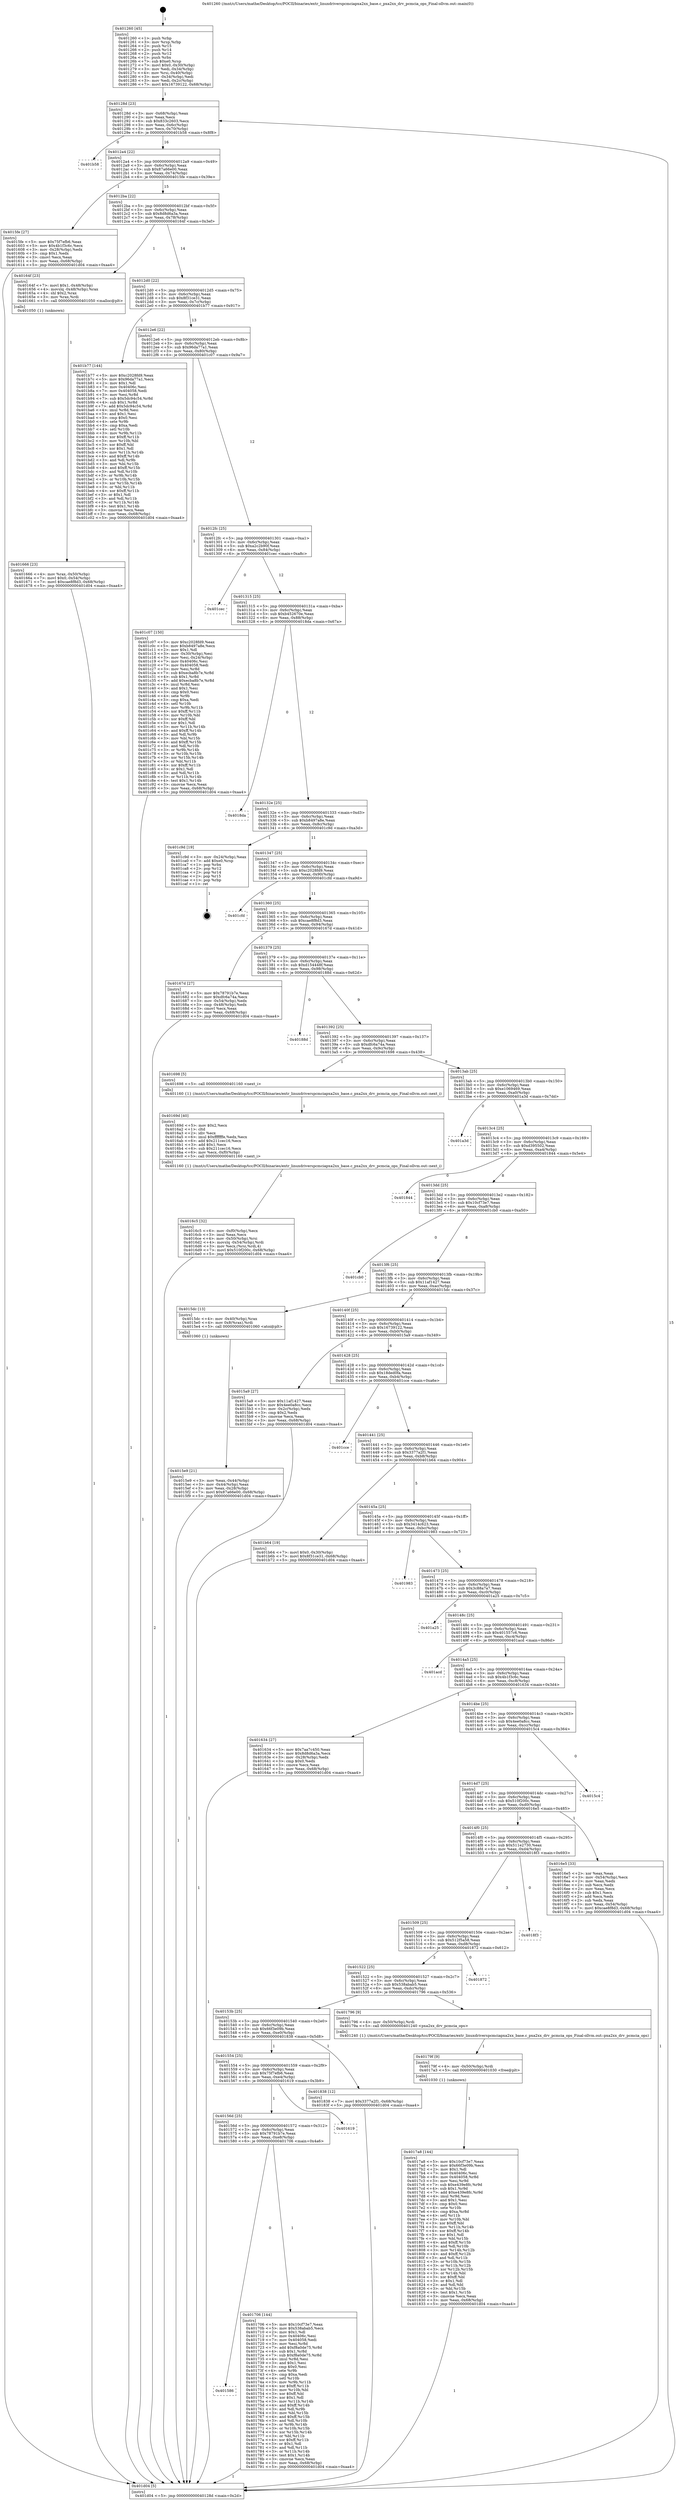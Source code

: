 digraph "0x401260" {
  label = "0x401260 (/mnt/c/Users/mathe/Desktop/tcc/POCII/binaries/extr_linuxdriverspcmciapxa2xx_base.c_pxa2xx_drv_pcmcia_ops_Final-ollvm.out::main(0))"
  labelloc = "t"
  node[shape=record]

  Entry [label="",width=0.3,height=0.3,shape=circle,fillcolor=black,style=filled]
  "0x40128d" [label="{
     0x40128d [23]\l
     | [instrs]\l
     &nbsp;&nbsp;0x40128d \<+3\>: mov -0x68(%rbp),%eax\l
     &nbsp;&nbsp;0x401290 \<+2\>: mov %eax,%ecx\l
     &nbsp;&nbsp;0x401292 \<+6\>: sub $0x833c2603,%ecx\l
     &nbsp;&nbsp;0x401298 \<+3\>: mov %eax,-0x6c(%rbp)\l
     &nbsp;&nbsp;0x40129b \<+3\>: mov %ecx,-0x70(%rbp)\l
     &nbsp;&nbsp;0x40129e \<+6\>: je 0000000000401b58 \<main+0x8f8\>\l
  }"]
  "0x401b58" [label="{
     0x401b58\l
  }", style=dashed]
  "0x4012a4" [label="{
     0x4012a4 [22]\l
     | [instrs]\l
     &nbsp;&nbsp;0x4012a4 \<+5\>: jmp 00000000004012a9 \<main+0x49\>\l
     &nbsp;&nbsp;0x4012a9 \<+3\>: mov -0x6c(%rbp),%eax\l
     &nbsp;&nbsp;0x4012ac \<+5\>: sub $0x87a66e00,%eax\l
     &nbsp;&nbsp;0x4012b1 \<+3\>: mov %eax,-0x74(%rbp)\l
     &nbsp;&nbsp;0x4012b4 \<+6\>: je 00000000004015fe \<main+0x39e\>\l
  }"]
  Exit [label="",width=0.3,height=0.3,shape=circle,fillcolor=black,style=filled,peripheries=2]
  "0x4015fe" [label="{
     0x4015fe [27]\l
     | [instrs]\l
     &nbsp;&nbsp;0x4015fe \<+5\>: mov $0x75f7efb6,%eax\l
     &nbsp;&nbsp;0x401603 \<+5\>: mov $0x4b1f3c6c,%ecx\l
     &nbsp;&nbsp;0x401608 \<+3\>: mov -0x28(%rbp),%edx\l
     &nbsp;&nbsp;0x40160b \<+3\>: cmp $0x1,%edx\l
     &nbsp;&nbsp;0x40160e \<+3\>: cmovl %ecx,%eax\l
     &nbsp;&nbsp;0x401611 \<+3\>: mov %eax,-0x68(%rbp)\l
     &nbsp;&nbsp;0x401614 \<+5\>: jmp 0000000000401d04 \<main+0xaa4\>\l
  }"]
  "0x4012ba" [label="{
     0x4012ba [22]\l
     | [instrs]\l
     &nbsp;&nbsp;0x4012ba \<+5\>: jmp 00000000004012bf \<main+0x5f\>\l
     &nbsp;&nbsp;0x4012bf \<+3\>: mov -0x6c(%rbp),%eax\l
     &nbsp;&nbsp;0x4012c2 \<+5\>: sub $0x8d8d6a3a,%eax\l
     &nbsp;&nbsp;0x4012c7 \<+3\>: mov %eax,-0x78(%rbp)\l
     &nbsp;&nbsp;0x4012ca \<+6\>: je 000000000040164f \<main+0x3ef\>\l
  }"]
  "0x4017a8" [label="{
     0x4017a8 [144]\l
     | [instrs]\l
     &nbsp;&nbsp;0x4017a8 \<+5\>: mov $0x10cf73e7,%eax\l
     &nbsp;&nbsp;0x4017ad \<+5\>: mov $0x66f3e09b,%ecx\l
     &nbsp;&nbsp;0x4017b2 \<+2\>: mov $0x1,%dl\l
     &nbsp;&nbsp;0x4017b4 \<+7\>: mov 0x40406c,%esi\l
     &nbsp;&nbsp;0x4017bb \<+8\>: mov 0x404058,%r8d\l
     &nbsp;&nbsp;0x4017c3 \<+3\>: mov %esi,%r9d\l
     &nbsp;&nbsp;0x4017c6 \<+7\>: sub $0xe439e8fc,%r9d\l
     &nbsp;&nbsp;0x4017cd \<+4\>: sub $0x1,%r9d\l
     &nbsp;&nbsp;0x4017d1 \<+7\>: add $0xe439e8fc,%r9d\l
     &nbsp;&nbsp;0x4017d8 \<+4\>: imul %r9d,%esi\l
     &nbsp;&nbsp;0x4017dc \<+3\>: and $0x1,%esi\l
     &nbsp;&nbsp;0x4017df \<+3\>: cmp $0x0,%esi\l
     &nbsp;&nbsp;0x4017e2 \<+4\>: sete %r10b\l
     &nbsp;&nbsp;0x4017e6 \<+4\>: cmp $0xa,%r8d\l
     &nbsp;&nbsp;0x4017ea \<+4\>: setl %r11b\l
     &nbsp;&nbsp;0x4017ee \<+3\>: mov %r10b,%bl\l
     &nbsp;&nbsp;0x4017f1 \<+3\>: xor $0xff,%bl\l
     &nbsp;&nbsp;0x4017f4 \<+3\>: mov %r11b,%r14b\l
     &nbsp;&nbsp;0x4017f7 \<+4\>: xor $0xff,%r14b\l
     &nbsp;&nbsp;0x4017fb \<+3\>: xor $0x1,%dl\l
     &nbsp;&nbsp;0x4017fe \<+3\>: mov %bl,%r15b\l
     &nbsp;&nbsp;0x401801 \<+4\>: and $0xff,%r15b\l
     &nbsp;&nbsp;0x401805 \<+3\>: and %dl,%r10b\l
     &nbsp;&nbsp;0x401808 \<+3\>: mov %r14b,%r12b\l
     &nbsp;&nbsp;0x40180b \<+4\>: and $0xff,%r12b\l
     &nbsp;&nbsp;0x40180f \<+3\>: and %dl,%r11b\l
     &nbsp;&nbsp;0x401812 \<+3\>: or %r10b,%r15b\l
     &nbsp;&nbsp;0x401815 \<+3\>: or %r11b,%r12b\l
     &nbsp;&nbsp;0x401818 \<+3\>: xor %r12b,%r15b\l
     &nbsp;&nbsp;0x40181b \<+3\>: or %r14b,%bl\l
     &nbsp;&nbsp;0x40181e \<+3\>: xor $0xff,%bl\l
     &nbsp;&nbsp;0x401821 \<+3\>: or $0x1,%dl\l
     &nbsp;&nbsp;0x401824 \<+2\>: and %dl,%bl\l
     &nbsp;&nbsp;0x401826 \<+3\>: or %bl,%r15b\l
     &nbsp;&nbsp;0x401829 \<+4\>: test $0x1,%r15b\l
     &nbsp;&nbsp;0x40182d \<+3\>: cmovne %ecx,%eax\l
     &nbsp;&nbsp;0x401830 \<+3\>: mov %eax,-0x68(%rbp)\l
     &nbsp;&nbsp;0x401833 \<+5\>: jmp 0000000000401d04 \<main+0xaa4\>\l
  }"]
  "0x40164f" [label="{
     0x40164f [23]\l
     | [instrs]\l
     &nbsp;&nbsp;0x40164f \<+7\>: movl $0x1,-0x48(%rbp)\l
     &nbsp;&nbsp;0x401656 \<+4\>: movslq -0x48(%rbp),%rax\l
     &nbsp;&nbsp;0x40165a \<+4\>: shl $0x2,%rax\l
     &nbsp;&nbsp;0x40165e \<+3\>: mov %rax,%rdi\l
     &nbsp;&nbsp;0x401661 \<+5\>: call 0000000000401050 \<malloc@plt\>\l
     | [calls]\l
     &nbsp;&nbsp;0x401050 \{1\} (unknown)\l
  }"]
  "0x4012d0" [label="{
     0x4012d0 [22]\l
     | [instrs]\l
     &nbsp;&nbsp;0x4012d0 \<+5\>: jmp 00000000004012d5 \<main+0x75\>\l
     &nbsp;&nbsp;0x4012d5 \<+3\>: mov -0x6c(%rbp),%eax\l
     &nbsp;&nbsp;0x4012d8 \<+5\>: sub $0x8f31ce31,%eax\l
     &nbsp;&nbsp;0x4012dd \<+3\>: mov %eax,-0x7c(%rbp)\l
     &nbsp;&nbsp;0x4012e0 \<+6\>: je 0000000000401b77 \<main+0x917\>\l
  }"]
  "0x40179f" [label="{
     0x40179f [9]\l
     | [instrs]\l
     &nbsp;&nbsp;0x40179f \<+4\>: mov -0x50(%rbp),%rdi\l
     &nbsp;&nbsp;0x4017a3 \<+5\>: call 0000000000401030 \<free@plt\>\l
     | [calls]\l
     &nbsp;&nbsp;0x401030 \{1\} (unknown)\l
  }"]
  "0x401b77" [label="{
     0x401b77 [144]\l
     | [instrs]\l
     &nbsp;&nbsp;0x401b77 \<+5\>: mov $0xc2028fd9,%eax\l
     &nbsp;&nbsp;0x401b7c \<+5\>: mov $0x96da77a1,%ecx\l
     &nbsp;&nbsp;0x401b81 \<+2\>: mov $0x1,%dl\l
     &nbsp;&nbsp;0x401b83 \<+7\>: mov 0x40406c,%esi\l
     &nbsp;&nbsp;0x401b8a \<+7\>: mov 0x404058,%edi\l
     &nbsp;&nbsp;0x401b91 \<+3\>: mov %esi,%r8d\l
     &nbsp;&nbsp;0x401b94 \<+7\>: sub $0x5dc94c54,%r8d\l
     &nbsp;&nbsp;0x401b9b \<+4\>: sub $0x1,%r8d\l
     &nbsp;&nbsp;0x401b9f \<+7\>: add $0x5dc94c54,%r8d\l
     &nbsp;&nbsp;0x401ba6 \<+4\>: imul %r8d,%esi\l
     &nbsp;&nbsp;0x401baa \<+3\>: and $0x1,%esi\l
     &nbsp;&nbsp;0x401bad \<+3\>: cmp $0x0,%esi\l
     &nbsp;&nbsp;0x401bb0 \<+4\>: sete %r9b\l
     &nbsp;&nbsp;0x401bb4 \<+3\>: cmp $0xa,%edi\l
     &nbsp;&nbsp;0x401bb7 \<+4\>: setl %r10b\l
     &nbsp;&nbsp;0x401bbb \<+3\>: mov %r9b,%r11b\l
     &nbsp;&nbsp;0x401bbe \<+4\>: xor $0xff,%r11b\l
     &nbsp;&nbsp;0x401bc2 \<+3\>: mov %r10b,%bl\l
     &nbsp;&nbsp;0x401bc5 \<+3\>: xor $0xff,%bl\l
     &nbsp;&nbsp;0x401bc8 \<+3\>: xor $0x1,%dl\l
     &nbsp;&nbsp;0x401bcb \<+3\>: mov %r11b,%r14b\l
     &nbsp;&nbsp;0x401bce \<+4\>: and $0xff,%r14b\l
     &nbsp;&nbsp;0x401bd2 \<+3\>: and %dl,%r9b\l
     &nbsp;&nbsp;0x401bd5 \<+3\>: mov %bl,%r15b\l
     &nbsp;&nbsp;0x401bd8 \<+4\>: and $0xff,%r15b\l
     &nbsp;&nbsp;0x401bdc \<+3\>: and %dl,%r10b\l
     &nbsp;&nbsp;0x401bdf \<+3\>: or %r9b,%r14b\l
     &nbsp;&nbsp;0x401be2 \<+3\>: or %r10b,%r15b\l
     &nbsp;&nbsp;0x401be5 \<+3\>: xor %r15b,%r14b\l
     &nbsp;&nbsp;0x401be8 \<+3\>: or %bl,%r11b\l
     &nbsp;&nbsp;0x401beb \<+4\>: xor $0xff,%r11b\l
     &nbsp;&nbsp;0x401bef \<+3\>: or $0x1,%dl\l
     &nbsp;&nbsp;0x401bf2 \<+3\>: and %dl,%r11b\l
     &nbsp;&nbsp;0x401bf5 \<+3\>: or %r11b,%r14b\l
     &nbsp;&nbsp;0x401bf8 \<+4\>: test $0x1,%r14b\l
     &nbsp;&nbsp;0x401bfc \<+3\>: cmovne %ecx,%eax\l
     &nbsp;&nbsp;0x401bff \<+3\>: mov %eax,-0x68(%rbp)\l
     &nbsp;&nbsp;0x401c02 \<+5\>: jmp 0000000000401d04 \<main+0xaa4\>\l
  }"]
  "0x4012e6" [label="{
     0x4012e6 [22]\l
     | [instrs]\l
     &nbsp;&nbsp;0x4012e6 \<+5\>: jmp 00000000004012eb \<main+0x8b\>\l
     &nbsp;&nbsp;0x4012eb \<+3\>: mov -0x6c(%rbp),%eax\l
     &nbsp;&nbsp;0x4012ee \<+5\>: sub $0x96da77a1,%eax\l
     &nbsp;&nbsp;0x4012f3 \<+3\>: mov %eax,-0x80(%rbp)\l
     &nbsp;&nbsp;0x4012f6 \<+6\>: je 0000000000401c07 \<main+0x9a7\>\l
  }"]
  "0x401586" [label="{
     0x401586\l
  }", style=dashed]
  "0x401c07" [label="{
     0x401c07 [150]\l
     | [instrs]\l
     &nbsp;&nbsp;0x401c07 \<+5\>: mov $0xc2028fd9,%eax\l
     &nbsp;&nbsp;0x401c0c \<+5\>: mov $0xb8497a8e,%ecx\l
     &nbsp;&nbsp;0x401c11 \<+2\>: mov $0x1,%dl\l
     &nbsp;&nbsp;0x401c13 \<+3\>: mov -0x30(%rbp),%esi\l
     &nbsp;&nbsp;0x401c16 \<+3\>: mov %esi,-0x24(%rbp)\l
     &nbsp;&nbsp;0x401c19 \<+7\>: mov 0x40406c,%esi\l
     &nbsp;&nbsp;0x401c20 \<+7\>: mov 0x404058,%edi\l
     &nbsp;&nbsp;0x401c27 \<+3\>: mov %esi,%r8d\l
     &nbsp;&nbsp;0x401c2a \<+7\>: sub $0xecba8b7e,%r8d\l
     &nbsp;&nbsp;0x401c31 \<+4\>: sub $0x1,%r8d\l
     &nbsp;&nbsp;0x401c35 \<+7\>: add $0xecba8b7e,%r8d\l
     &nbsp;&nbsp;0x401c3c \<+4\>: imul %r8d,%esi\l
     &nbsp;&nbsp;0x401c40 \<+3\>: and $0x1,%esi\l
     &nbsp;&nbsp;0x401c43 \<+3\>: cmp $0x0,%esi\l
     &nbsp;&nbsp;0x401c46 \<+4\>: sete %r9b\l
     &nbsp;&nbsp;0x401c4a \<+3\>: cmp $0xa,%edi\l
     &nbsp;&nbsp;0x401c4d \<+4\>: setl %r10b\l
     &nbsp;&nbsp;0x401c51 \<+3\>: mov %r9b,%r11b\l
     &nbsp;&nbsp;0x401c54 \<+4\>: xor $0xff,%r11b\l
     &nbsp;&nbsp;0x401c58 \<+3\>: mov %r10b,%bl\l
     &nbsp;&nbsp;0x401c5b \<+3\>: xor $0xff,%bl\l
     &nbsp;&nbsp;0x401c5e \<+3\>: xor $0x1,%dl\l
     &nbsp;&nbsp;0x401c61 \<+3\>: mov %r11b,%r14b\l
     &nbsp;&nbsp;0x401c64 \<+4\>: and $0xff,%r14b\l
     &nbsp;&nbsp;0x401c68 \<+3\>: and %dl,%r9b\l
     &nbsp;&nbsp;0x401c6b \<+3\>: mov %bl,%r15b\l
     &nbsp;&nbsp;0x401c6e \<+4\>: and $0xff,%r15b\l
     &nbsp;&nbsp;0x401c72 \<+3\>: and %dl,%r10b\l
     &nbsp;&nbsp;0x401c75 \<+3\>: or %r9b,%r14b\l
     &nbsp;&nbsp;0x401c78 \<+3\>: or %r10b,%r15b\l
     &nbsp;&nbsp;0x401c7b \<+3\>: xor %r15b,%r14b\l
     &nbsp;&nbsp;0x401c7e \<+3\>: or %bl,%r11b\l
     &nbsp;&nbsp;0x401c81 \<+4\>: xor $0xff,%r11b\l
     &nbsp;&nbsp;0x401c85 \<+3\>: or $0x1,%dl\l
     &nbsp;&nbsp;0x401c88 \<+3\>: and %dl,%r11b\l
     &nbsp;&nbsp;0x401c8b \<+3\>: or %r11b,%r14b\l
     &nbsp;&nbsp;0x401c8e \<+4\>: test $0x1,%r14b\l
     &nbsp;&nbsp;0x401c92 \<+3\>: cmovne %ecx,%eax\l
     &nbsp;&nbsp;0x401c95 \<+3\>: mov %eax,-0x68(%rbp)\l
     &nbsp;&nbsp;0x401c98 \<+5\>: jmp 0000000000401d04 \<main+0xaa4\>\l
  }"]
  "0x4012fc" [label="{
     0x4012fc [25]\l
     | [instrs]\l
     &nbsp;&nbsp;0x4012fc \<+5\>: jmp 0000000000401301 \<main+0xa1\>\l
     &nbsp;&nbsp;0x401301 \<+3\>: mov -0x6c(%rbp),%eax\l
     &nbsp;&nbsp;0x401304 \<+5\>: sub $0xa2c2b90f,%eax\l
     &nbsp;&nbsp;0x401309 \<+6\>: mov %eax,-0x84(%rbp)\l
     &nbsp;&nbsp;0x40130f \<+6\>: je 0000000000401cec \<main+0xa8c\>\l
  }"]
  "0x401706" [label="{
     0x401706 [144]\l
     | [instrs]\l
     &nbsp;&nbsp;0x401706 \<+5\>: mov $0x10cf73e7,%eax\l
     &nbsp;&nbsp;0x40170b \<+5\>: mov $0x538abab5,%ecx\l
     &nbsp;&nbsp;0x401710 \<+2\>: mov $0x1,%dl\l
     &nbsp;&nbsp;0x401712 \<+7\>: mov 0x40406c,%esi\l
     &nbsp;&nbsp;0x401719 \<+7\>: mov 0x404058,%edi\l
     &nbsp;&nbsp;0x401720 \<+3\>: mov %esi,%r8d\l
     &nbsp;&nbsp;0x401723 \<+7\>: add $0xf8a0de75,%r8d\l
     &nbsp;&nbsp;0x40172a \<+4\>: sub $0x1,%r8d\l
     &nbsp;&nbsp;0x40172e \<+7\>: sub $0xf8a0de75,%r8d\l
     &nbsp;&nbsp;0x401735 \<+4\>: imul %r8d,%esi\l
     &nbsp;&nbsp;0x401739 \<+3\>: and $0x1,%esi\l
     &nbsp;&nbsp;0x40173c \<+3\>: cmp $0x0,%esi\l
     &nbsp;&nbsp;0x40173f \<+4\>: sete %r9b\l
     &nbsp;&nbsp;0x401743 \<+3\>: cmp $0xa,%edi\l
     &nbsp;&nbsp;0x401746 \<+4\>: setl %r10b\l
     &nbsp;&nbsp;0x40174a \<+3\>: mov %r9b,%r11b\l
     &nbsp;&nbsp;0x40174d \<+4\>: xor $0xff,%r11b\l
     &nbsp;&nbsp;0x401751 \<+3\>: mov %r10b,%bl\l
     &nbsp;&nbsp;0x401754 \<+3\>: xor $0xff,%bl\l
     &nbsp;&nbsp;0x401757 \<+3\>: xor $0x1,%dl\l
     &nbsp;&nbsp;0x40175a \<+3\>: mov %r11b,%r14b\l
     &nbsp;&nbsp;0x40175d \<+4\>: and $0xff,%r14b\l
     &nbsp;&nbsp;0x401761 \<+3\>: and %dl,%r9b\l
     &nbsp;&nbsp;0x401764 \<+3\>: mov %bl,%r15b\l
     &nbsp;&nbsp;0x401767 \<+4\>: and $0xff,%r15b\l
     &nbsp;&nbsp;0x40176b \<+3\>: and %dl,%r10b\l
     &nbsp;&nbsp;0x40176e \<+3\>: or %r9b,%r14b\l
     &nbsp;&nbsp;0x401771 \<+3\>: or %r10b,%r15b\l
     &nbsp;&nbsp;0x401774 \<+3\>: xor %r15b,%r14b\l
     &nbsp;&nbsp;0x401777 \<+3\>: or %bl,%r11b\l
     &nbsp;&nbsp;0x40177a \<+4\>: xor $0xff,%r11b\l
     &nbsp;&nbsp;0x40177e \<+3\>: or $0x1,%dl\l
     &nbsp;&nbsp;0x401781 \<+3\>: and %dl,%r11b\l
     &nbsp;&nbsp;0x401784 \<+3\>: or %r11b,%r14b\l
     &nbsp;&nbsp;0x401787 \<+4\>: test $0x1,%r14b\l
     &nbsp;&nbsp;0x40178b \<+3\>: cmovne %ecx,%eax\l
     &nbsp;&nbsp;0x40178e \<+3\>: mov %eax,-0x68(%rbp)\l
     &nbsp;&nbsp;0x401791 \<+5\>: jmp 0000000000401d04 \<main+0xaa4\>\l
  }"]
  "0x401cec" [label="{
     0x401cec\l
  }", style=dashed]
  "0x401315" [label="{
     0x401315 [25]\l
     | [instrs]\l
     &nbsp;&nbsp;0x401315 \<+5\>: jmp 000000000040131a \<main+0xba\>\l
     &nbsp;&nbsp;0x40131a \<+3\>: mov -0x6c(%rbp),%eax\l
     &nbsp;&nbsp;0x40131d \<+5\>: sub $0xb452670e,%eax\l
     &nbsp;&nbsp;0x401322 \<+6\>: mov %eax,-0x88(%rbp)\l
     &nbsp;&nbsp;0x401328 \<+6\>: je 00000000004018da \<main+0x67a\>\l
  }"]
  "0x40156d" [label="{
     0x40156d [25]\l
     | [instrs]\l
     &nbsp;&nbsp;0x40156d \<+5\>: jmp 0000000000401572 \<main+0x312\>\l
     &nbsp;&nbsp;0x401572 \<+3\>: mov -0x6c(%rbp),%eax\l
     &nbsp;&nbsp;0x401575 \<+5\>: sub $0x78791b7e,%eax\l
     &nbsp;&nbsp;0x40157a \<+6\>: mov %eax,-0xe8(%rbp)\l
     &nbsp;&nbsp;0x401580 \<+6\>: je 0000000000401706 \<main+0x4a6\>\l
  }"]
  "0x4018da" [label="{
     0x4018da\l
  }", style=dashed]
  "0x40132e" [label="{
     0x40132e [25]\l
     | [instrs]\l
     &nbsp;&nbsp;0x40132e \<+5\>: jmp 0000000000401333 \<main+0xd3\>\l
     &nbsp;&nbsp;0x401333 \<+3\>: mov -0x6c(%rbp),%eax\l
     &nbsp;&nbsp;0x401336 \<+5\>: sub $0xb8497a8e,%eax\l
     &nbsp;&nbsp;0x40133b \<+6\>: mov %eax,-0x8c(%rbp)\l
     &nbsp;&nbsp;0x401341 \<+6\>: je 0000000000401c9d \<main+0xa3d\>\l
  }"]
  "0x401619" [label="{
     0x401619\l
  }", style=dashed]
  "0x401c9d" [label="{
     0x401c9d [19]\l
     | [instrs]\l
     &nbsp;&nbsp;0x401c9d \<+3\>: mov -0x24(%rbp),%eax\l
     &nbsp;&nbsp;0x401ca0 \<+7\>: add $0xe0,%rsp\l
     &nbsp;&nbsp;0x401ca7 \<+1\>: pop %rbx\l
     &nbsp;&nbsp;0x401ca8 \<+2\>: pop %r12\l
     &nbsp;&nbsp;0x401caa \<+2\>: pop %r14\l
     &nbsp;&nbsp;0x401cac \<+2\>: pop %r15\l
     &nbsp;&nbsp;0x401cae \<+1\>: pop %rbp\l
     &nbsp;&nbsp;0x401caf \<+1\>: ret\l
  }"]
  "0x401347" [label="{
     0x401347 [25]\l
     | [instrs]\l
     &nbsp;&nbsp;0x401347 \<+5\>: jmp 000000000040134c \<main+0xec\>\l
     &nbsp;&nbsp;0x40134c \<+3\>: mov -0x6c(%rbp),%eax\l
     &nbsp;&nbsp;0x40134f \<+5\>: sub $0xc2028fd9,%eax\l
     &nbsp;&nbsp;0x401354 \<+6\>: mov %eax,-0x90(%rbp)\l
     &nbsp;&nbsp;0x40135a \<+6\>: je 0000000000401cfd \<main+0xa9d\>\l
  }"]
  "0x401554" [label="{
     0x401554 [25]\l
     | [instrs]\l
     &nbsp;&nbsp;0x401554 \<+5\>: jmp 0000000000401559 \<main+0x2f9\>\l
     &nbsp;&nbsp;0x401559 \<+3\>: mov -0x6c(%rbp),%eax\l
     &nbsp;&nbsp;0x40155c \<+5\>: sub $0x75f7efb6,%eax\l
     &nbsp;&nbsp;0x401561 \<+6\>: mov %eax,-0xe4(%rbp)\l
     &nbsp;&nbsp;0x401567 \<+6\>: je 0000000000401619 \<main+0x3b9\>\l
  }"]
  "0x401cfd" [label="{
     0x401cfd\l
  }", style=dashed]
  "0x401360" [label="{
     0x401360 [25]\l
     | [instrs]\l
     &nbsp;&nbsp;0x401360 \<+5\>: jmp 0000000000401365 \<main+0x105\>\l
     &nbsp;&nbsp;0x401365 \<+3\>: mov -0x6c(%rbp),%eax\l
     &nbsp;&nbsp;0x401368 \<+5\>: sub $0xcae8f8d3,%eax\l
     &nbsp;&nbsp;0x40136d \<+6\>: mov %eax,-0x94(%rbp)\l
     &nbsp;&nbsp;0x401373 \<+6\>: je 000000000040167d \<main+0x41d\>\l
  }"]
  "0x401838" [label="{
     0x401838 [12]\l
     | [instrs]\l
     &nbsp;&nbsp;0x401838 \<+7\>: movl $0x3377a2f1,-0x68(%rbp)\l
     &nbsp;&nbsp;0x40183f \<+5\>: jmp 0000000000401d04 \<main+0xaa4\>\l
  }"]
  "0x40167d" [label="{
     0x40167d [27]\l
     | [instrs]\l
     &nbsp;&nbsp;0x40167d \<+5\>: mov $0x78791b7e,%eax\l
     &nbsp;&nbsp;0x401682 \<+5\>: mov $0xdfc6a74a,%ecx\l
     &nbsp;&nbsp;0x401687 \<+3\>: mov -0x54(%rbp),%edx\l
     &nbsp;&nbsp;0x40168a \<+3\>: cmp -0x48(%rbp),%edx\l
     &nbsp;&nbsp;0x40168d \<+3\>: cmovl %ecx,%eax\l
     &nbsp;&nbsp;0x401690 \<+3\>: mov %eax,-0x68(%rbp)\l
     &nbsp;&nbsp;0x401693 \<+5\>: jmp 0000000000401d04 \<main+0xaa4\>\l
  }"]
  "0x401379" [label="{
     0x401379 [25]\l
     | [instrs]\l
     &nbsp;&nbsp;0x401379 \<+5\>: jmp 000000000040137e \<main+0x11e\>\l
     &nbsp;&nbsp;0x40137e \<+3\>: mov -0x6c(%rbp),%eax\l
     &nbsp;&nbsp;0x401381 \<+5\>: sub $0xd154448f,%eax\l
     &nbsp;&nbsp;0x401386 \<+6\>: mov %eax,-0x98(%rbp)\l
     &nbsp;&nbsp;0x40138c \<+6\>: je 000000000040188d \<main+0x62d\>\l
  }"]
  "0x40153b" [label="{
     0x40153b [25]\l
     | [instrs]\l
     &nbsp;&nbsp;0x40153b \<+5\>: jmp 0000000000401540 \<main+0x2e0\>\l
     &nbsp;&nbsp;0x401540 \<+3\>: mov -0x6c(%rbp),%eax\l
     &nbsp;&nbsp;0x401543 \<+5\>: sub $0x66f3e09b,%eax\l
     &nbsp;&nbsp;0x401548 \<+6\>: mov %eax,-0xe0(%rbp)\l
     &nbsp;&nbsp;0x40154e \<+6\>: je 0000000000401838 \<main+0x5d8\>\l
  }"]
  "0x40188d" [label="{
     0x40188d\l
  }", style=dashed]
  "0x401392" [label="{
     0x401392 [25]\l
     | [instrs]\l
     &nbsp;&nbsp;0x401392 \<+5\>: jmp 0000000000401397 \<main+0x137\>\l
     &nbsp;&nbsp;0x401397 \<+3\>: mov -0x6c(%rbp),%eax\l
     &nbsp;&nbsp;0x40139a \<+5\>: sub $0xdfc6a74a,%eax\l
     &nbsp;&nbsp;0x40139f \<+6\>: mov %eax,-0x9c(%rbp)\l
     &nbsp;&nbsp;0x4013a5 \<+6\>: je 0000000000401698 \<main+0x438\>\l
  }"]
  "0x401796" [label="{
     0x401796 [9]\l
     | [instrs]\l
     &nbsp;&nbsp;0x401796 \<+4\>: mov -0x50(%rbp),%rdi\l
     &nbsp;&nbsp;0x40179a \<+5\>: call 0000000000401240 \<pxa2xx_drv_pcmcia_ops\>\l
     | [calls]\l
     &nbsp;&nbsp;0x401240 \{1\} (/mnt/c/Users/mathe/Desktop/tcc/POCII/binaries/extr_linuxdriverspcmciapxa2xx_base.c_pxa2xx_drv_pcmcia_ops_Final-ollvm.out::pxa2xx_drv_pcmcia_ops)\l
  }"]
  "0x401698" [label="{
     0x401698 [5]\l
     | [instrs]\l
     &nbsp;&nbsp;0x401698 \<+5\>: call 0000000000401160 \<next_i\>\l
     | [calls]\l
     &nbsp;&nbsp;0x401160 \{1\} (/mnt/c/Users/mathe/Desktop/tcc/POCII/binaries/extr_linuxdriverspcmciapxa2xx_base.c_pxa2xx_drv_pcmcia_ops_Final-ollvm.out::next_i)\l
  }"]
  "0x4013ab" [label="{
     0x4013ab [25]\l
     | [instrs]\l
     &nbsp;&nbsp;0x4013ab \<+5\>: jmp 00000000004013b0 \<main+0x150\>\l
     &nbsp;&nbsp;0x4013b0 \<+3\>: mov -0x6c(%rbp),%eax\l
     &nbsp;&nbsp;0x4013b3 \<+5\>: sub $0xe1069469,%eax\l
     &nbsp;&nbsp;0x4013b8 \<+6\>: mov %eax,-0xa0(%rbp)\l
     &nbsp;&nbsp;0x4013be \<+6\>: je 0000000000401a3d \<main+0x7dd\>\l
  }"]
  "0x401522" [label="{
     0x401522 [25]\l
     | [instrs]\l
     &nbsp;&nbsp;0x401522 \<+5\>: jmp 0000000000401527 \<main+0x2c7\>\l
     &nbsp;&nbsp;0x401527 \<+3\>: mov -0x6c(%rbp),%eax\l
     &nbsp;&nbsp;0x40152a \<+5\>: sub $0x538abab5,%eax\l
     &nbsp;&nbsp;0x40152f \<+6\>: mov %eax,-0xdc(%rbp)\l
     &nbsp;&nbsp;0x401535 \<+6\>: je 0000000000401796 \<main+0x536\>\l
  }"]
  "0x401a3d" [label="{
     0x401a3d\l
  }", style=dashed]
  "0x4013c4" [label="{
     0x4013c4 [25]\l
     | [instrs]\l
     &nbsp;&nbsp;0x4013c4 \<+5\>: jmp 00000000004013c9 \<main+0x169\>\l
     &nbsp;&nbsp;0x4013c9 \<+3\>: mov -0x6c(%rbp),%eax\l
     &nbsp;&nbsp;0x4013cc \<+5\>: sub $0xd395502,%eax\l
     &nbsp;&nbsp;0x4013d1 \<+6\>: mov %eax,-0xa4(%rbp)\l
     &nbsp;&nbsp;0x4013d7 \<+6\>: je 0000000000401844 \<main+0x5e4\>\l
  }"]
  "0x401872" [label="{
     0x401872\l
  }", style=dashed]
  "0x401844" [label="{
     0x401844\l
  }", style=dashed]
  "0x4013dd" [label="{
     0x4013dd [25]\l
     | [instrs]\l
     &nbsp;&nbsp;0x4013dd \<+5\>: jmp 00000000004013e2 \<main+0x182\>\l
     &nbsp;&nbsp;0x4013e2 \<+3\>: mov -0x6c(%rbp),%eax\l
     &nbsp;&nbsp;0x4013e5 \<+5\>: sub $0x10cf73e7,%eax\l
     &nbsp;&nbsp;0x4013ea \<+6\>: mov %eax,-0xa8(%rbp)\l
     &nbsp;&nbsp;0x4013f0 \<+6\>: je 0000000000401cb0 \<main+0xa50\>\l
  }"]
  "0x401509" [label="{
     0x401509 [25]\l
     | [instrs]\l
     &nbsp;&nbsp;0x401509 \<+5\>: jmp 000000000040150e \<main+0x2ae\>\l
     &nbsp;&nbsp;0x40150e \<+3\>: mov -0x6c(%rbp),%eax\l
     &nbsp;&nbsp;0x401511 \<+5\>: sub $0x512f5a58,%eax\l
     &nbsp;&nbsp;0x401516 \<+6\>: mov %eax,-0xd8(%rbp)\l
     &nbsp;&nbsp;0x40151c \<+6\>: je 0000000000401872 \<main+0x612\>\l
  }"]
  "0x401cb0" [label="{
     0x401cb0\l
  }", style=dashed]
  "0x4013f6" [label="{
     0x4013f6 [25]\l
     | [instrs]\l
     &nbsp;&nbsp;0x4013f6 \<+5\>: jmp 00000000004013fb \<main+0x19b\>\l
     &nbsp;&nbsp;0x4013fb \<+3\>: mov -0x6c(%rbp),%eax\l
     &nbsp;&nbsp;0x4013fe \<+5\>: sub $0x11af1427,%eax\l
     &nbsp;&nbsp;0x401403 \<+6\>: mov %eax,-0xac(%rbp)\l
     &nbsp;&nbsp;0x401409 \<+6\>: je 00000000004015dc \<main+0x37c\>\l
  }"]
  "0x4018f3" [label="{
     0x4018f3\l
  }", style=dashed]
  "0x4015dc" [label="{
     0x4015dc [13]\l
     | [instrs]\l
     &nbsp;&nbsp;0x4015dc \<+4\>: mov -0x40(%rbp),%rax\l
     &nbsp;&nbsp;0x4015e0 \<+4\>: mov 0x8(%rax),%rdi\l
     &nbsp;&nbsp;0x4015e4 \<+5\>: call 0000000000401060 \<atoi@plt\>\l
     | [calls]\l
     &nbsp;&nbsp;0x401060 \{1\} (unknown)\l
  }"]
  "0x40140f" [label="{
     0x40140f [25]\l
     | [instrs]\l
     &nbsp;&nbsp;0x40140f \<+5\>: jmp 0000000000401414 \<main+0x1b4\>\l
     &nbsp;&nbsp;0x401414 \<+3\>: mov -0x6c(%rbp),%eax\l
     &nbsp;&nbsp;0x401417 \<+5\>: sub $0x16739122,%eax\l
     &nbsp;&nbsp;0x40141c \<+6\>: mov %eax,-0xb0(%rbp)\l
     &nbsp;&nbsp;0x401422 \<+6\>: je 00000000004015a9 \<main+0x349\>\l
  }"]
  "0x4014f0" [label="{
     0x4014f0 [25]\l
     | [instrs]\l
     &nbsp;&nbsp;0x4014f0 \<+5\>: jmp 00000000004014f5 \<main+0x295\>\l
     &nbsp;&nbsp;0x4014f5 \<+3\>: mov -0x6c(%rbp),%eax\l
     &nbsp;&nbsp;0x4014f8 \<+5\>: sub $0x511e2730,%eax\l
     &nbsp;&nbsp;0x4014fd \<+6\>: mov %eax,-0xd4(%rbp)\l
     &nbsp;&nbsp;0x401503 \<+6\>: je 00000000004018f3 \<main+0x693\>\l
  }"]
  "0x4015a9" [label="{
     0x4015a9 [27]\l
     | [instrs]\l
     &nbsp;&nbsp;0x4015a9 \<+5\>: mov $0x11af1427,%eax\l
     &nbsp;&nbsp;0x4015ae \<+5\>: mov $0x4ee0a8cc,%ecx\l
     &nbsp;&nbsp;0x4015b3 \<+3\>: mov -0x2c(%rbp),%edx\l
     &nbsp;&nbsp;0x4015b6 \<+3\>: cmp $0x2,%edx\l
     &nbsp;&nbsp;0x4015b9 \<+3\>: cmovne %ecx,%eax\l
     &nbsp;&nbsp;0x4015bc \<+3\>: mov %eax,-0x68(%rbp)\l
     &nbsp;&nbsp;0x4015bf \<+5\>: jmp 0000000000401d04 \<main+0xaa4\>\l
  }"]
  "0x401428" [label="{
     0x401428 [25]\l
     | [instrs]\l
     &nbsp;&nbsp;0x401428 \<+5\>: jmp 000000000040142d \<main+0x1cd\>\l
     &nbsp;&nbsp;0x40142d \<+3\>: mov -0x6c(%rbp),%eax\l
     &nbsp;&nbsp;0x401430 \<+5\>: sub $0x18ded0fa,%eax\l
     &nbsp;&nbsp;0x401435 \<+6\>: mov %eax,-0xb4(%rbp)\l
     &nbsp;&nbsp;0x40143b \<+6\>: je 0000000000401cce \<main+0xa6e\>\l
  }"]
  "0x401d04" [label="{
     0x401d04 [5]\l
     | [instrs]\l
     &nbsp;&nbsp;0x401d04 \<+5\>: jmp 000000000040128d \<main+0x2d\>\l
  }"]
  "0x401260" [label="{
     0x401260 [45]\l
     | [instrs]\l
     &nbsp;&nbsp;0x401260 \<+1\>: push %rbp\l
     &nbsp;&nbsp;0x401261 \<+3\>: mov %rsp,%rbp\l
     &nbsp;&nbsp;0x401264 \<+2\>: push %r15\l
     &nbsp;&nbsp;0x401266 \<+2\>: push %r14\l
     &nbsp;&nbsp;0x401268 \<+2\>: push %r12\l
     &nbsp;&nbsp;0x40126a \<+1\>: push %rbx\l
     &nbsp;&nbsp;0x40126b \<+7\>: sub $0xe0,%rsp\l
     &nbsp;&nbsp;0x401272 \<+7\>: movl $0x0,-0x30(%rbp)\l
     &nbsp;&nbsp;0x401279 \<+3\>: mov %edi,-0x34(%rbp)\l
     &nbsp;&nbsp;0x40127c \<+4\>: mov %rsi,-0x40(%rbp)\l
     &nbsp;&nbsp;0x401280 \<+3\>: mov -0x34(%rbp),%edi\l
     &nbsp;&nbsp;0x401283 \<+3\>: mov %edi,-0x2c(%rbp)\l
     &nbsp;&nbsp;0x401286 \<+7\>: movl $0x16739122,-0x68(%rbp)\l
  }"]
  "0x4015e9" [label="{
     0x4015e9 [21]\l
     | [instrs]\l
     &nbsp;&nbsp;0x4015e9 \<+3\>: mov %eax,-0x44(%rbp)\l
     &nbsp;&nbsp;0x4015ec \<+3\>: mov -0x44(%rbp),%eax\l
     &nbsp;&nbsp;0x4015ef \<+3\>: mov %eax,-0x28(%rbp)\l
     &nbsp;&nbsp;0x4015f2 \<+7\>: movl $0x87a66e00,-0x68(%rbp)\l
     &nbsp;&nbsp;0x4015f9 \<+5\>: jmp 0000000000401d04 \<main+0xaa4\>\l
  }"]
  "0x4016e5" [label="{
     0x4016e5 [33]\l
     | [instrs]\l
     &nbsp;&nbsp;0x4016e5 \<+2\>: xor %eax,%eax\l
     &nbsp;&nbsp;0x4016e7 \<+3\>: mov -0x54(%rbp),%ecx\l
     &nbsp;&nbsp;0x4016ea \<+2\>: mov %eax,%edx\l
     &nbsp;&nbsp;0x4016ec \<+2\>: sub %ecx,%edx\l
     &nbsp;&nbsp;0x4016ee \<+2\>: mov %eax,%ecx\l
     &nbsp;&nbsp;0x4016f0 \<+3\>: sub $0x1,%ecx\l
     &nbsp;&nbsp;0x4016f3 \<+2\>: add %ecx,%edx\l
     &nbsp;&nbsp;0x4016f5 \<+2\>: sub %edx,%eax\l
     &nbsp;&nbsp;0x4016f7 \<+3\>: mov %eax,-0x54(%rbp)\l
     &nbsp;&nbsp;0x4016fa \<+7\>: movl $0xcae8f8d3,-0x68(%rbp)\l
     &nbsp;&nbsp;0x401701 \<+5\>: jmp 0000000000401d04 \<main+0xaa4\>\l
  }"]
  "0x401cce" [label="{
     0x401cce\l
  }", style=dashed]
  "0x401441" [label="{
     0x401441 [25]\l
     | [instrs]\l
     &nbsp;&nbsp;0x401441 \<+5\>: jmp 0000000000401446 \<main+0x1e6\>\l
     &nbsp;&nbsp;0x401446 \<+3\>: mov -0x6c(%rbp),%eax\l
     &nbsp;&nbsp;0x401449 \<+5\>: sub $0x3377a2f1,%eax\l
     &nbsp;&nbsp;0x40144e \<+6\>: mov %eax,-0xb8(%rbp)\l
     &nbsp;&nbsp;0x401454 \<+6\>: je 0000000000401b64 \<main+0x904\>\l
  }"]
  "0x4014d7" [label="{
     0x4014d7 [25]\l
     | [instrs]\l
     &nbsp;&nbsp;0x4014d7 \<+5\>: jmp 00000000004014dc \<main+0x27c\>\l
     &nbsp;&nbsp;0x4014dc \<+3\>: mov -0x6c(%rbp),%eax\l
     &nbsp;&nbsp;0x4014df \<+5\>: sub $0x510f200c,%eax\l
     &nbsp;&nbsp;0x4014e4 \<+6\>: mov %eax,-0xd0(%rbp)\l
     &nbsp;&nbsp;0x4014ea \<+6\>: je 00000000004016e5 \<main+0x485\>\l
  }"]
  "0x401b64" [label="{
     0x401b64 [19]\l
     | [instrs]\l
     &nbsp;&nbsp;0x401b64 \<+7\>: movl $0x0,-0x30(%rbp)\l
     &nbsp;&nbsp;0x401b6b \<+7\>: movl $0x8f31ce31,-0x68(%rbp)\l
     &nbsp;&nbsp;0x401b72 \<+5\>: jmp 0000000000401d04 \<main+0xaa4\>\l
  }"]
  "0x40145a" [label="{
     0x40145a [25]\l
     | [instrs]\l
     &nbsp;&nbsp;0x40145a \<+5\>: jmp 000000000040145f \<main+0x1ff\>\l
     &nbsp;&nbsp;0x40145f \<+3\>: mov -0x6c(%rbp),%eax\l
     &nbsp;&nbsp;0x401462 \<+5\>: sub $0x3414c623,%eax\l
     &nbsp;&nbsp;0x401467 \<+6\>: mov %eax,-0xbc(%rbp)\l
     &nbsp;&nbsp;0x40146d \<+6\>: je 0000000000401983 \<main+0x723\>\l
  }"]
  "0x4015c4" [label="{
     0x4015c4\l
  }", style=dashed]
  "0x401983" [label="{
     0x401983\l
  }", style=dashed]
  "0x401473" [label="{
     0x401473 [25]\l
     | [instrs]\l
     &nbsp;&nbsp;0x401473 \<+5\>: jmp 0000000000401478 \<main+0x218\>\l
     &nbsp;&nbsp;0x401478 \<+3\>: mov -0x6c(%rbp),%eax\l
     &nbsp;&nbsp;0x40147b \<+5\>: sub $0x3c88a7a7,%eax\l
     &nbsp;&nbsp;0x401480 \<+6\>: mov %eax,-0xc0(%rbp)\l
     &nbsp;&nbsp;0x401486 \<+6\>: je 0000000000401a25 \<main+0x7c5\>\l
  }"]
  "0x4016c5" [label="{
     0x4016c5 [32]\l
     | [instrs]\l
     &nbsp;&nbsp;0x4016c5 \<+6\>: mov -0xf0(%rbp),%ecx\l
     &nbsp;&nbsp;0x4016cb \<+3\>: imul %eax,%ecx\l
     &nbsp;&nbsp;0x4016ce \<+4\>: mov -0x50(%rbp),%rsi\l
     &nbsp;&nbsp;0x4016d2 \<+4\>: movslq -0x54(%rbp),%rdi\l
     &nbsp;&nbsp;0x4016d6 \<+3\>: mov %ecx,(%rsi,%rdi,4)\l
     &nbsp;&nbsp;0x4016d9 \<+7\>: movl $0x510f200c,-0x68(%rbp)\l
     &nbsp;&nbsp;0x4016e0 \<+5\>: jmp 0000000000401d04 \<main+0xaa4\>\l
  }"]
  "0x401a25" [label="{
     0x401a25\l
  }", style=dashed]
  "0x40148c" [label="{
     0x40148c [25]\l
     | [instrs]\l
     &nbsp;&nbsp;0x40148c \<+5\>: jmp 0000000000401491 \<main+0x231\>\l
     &nbsp;&nbsp;0x401491 \<+3\>: mov -0x6c(%rbp),%eax\l
     &nbsp;&nbsp;0x401494 \<+5\>: sub $0x401557c6,%eax\l
     &nbsp;&nbsp;0x401499 \<+6\>: mov %eax,-0xc4(%rbp)\l
     &nbsp;&nbsp;0x40149f \<+6\>: je 0000000000401acd \<main+0x86d\>\l
  }"]
  "0x40169d" [label="{
     0x40169d [40]\l
     | [instrs]\l
     &nbsp;&nbsp;0x40169d \<+5\>: mov $0x2,%ecx\l
     &nbsp;&nbsp;0x4016a2 \<+1\>: cltd\l
     &nbsp;&nbsp;0x4016a3 \<+2\>: idiv %ecx\l
     &nbsp;&nbsp;0x4016a5 \<+6\>: imul $0xfffffffe,%edx,%ecx\l
     &nbsp;&nbsp;0x4016ab \<+6\>: add $0x211cec16,%ecx\l
     &nbsp;&nbsp;0x4016b1 \<+3\>: add $0x1,%ecx\l
     &nbsp;&nbsp;0x4016b4 \<+6\>: sub $0x211cec16,%ecx\l
     &nbsp;&nbsp;0x4016ba \<+6\>: mov %ecx,-0xf0(%rbp)\l
     &nbsp;&nbsp;0x4016c0 \<+5\>: call 0000000000401160 \<next_i\>\l
     | [calls]\l
     &nbsp;&nbsp;0x401160 \{1\} (/mnt/c/Users/mathe/Desktop/tcc/POCII/binaries/extr_linuxdriverspcmciapxa2xx_base.c_pxa2xx_drv_pcmcia_ops_Final-ollvm.out::next_i)\l
  }"]
  "0x401acd" [label="{
     0x401acd\l
  }", style=dashed]
  "0x4014a5" [label="{
     0x4014a5 [25]\l
     | [instrs]\l
     &nbsp;&nbsp;0x4014a5 \<+5\>: jmp 00000000004014aa \<main+0x24a\>\l
     &nbsp;&nbsp;0x4014aa \<+3\>: mov -0x6c(%rbp),%eax\l
     &nbsp;&nbsp;0x4014ad \<+5\>: sub $0x4b1f3c6c,%eax\l
     &nbsp;&nbsp;0x4014b2 \<+6\>: mov %eax,-0xc8(%rbp)\l
     &nbsp;&nbsp;0x4014b8 \<+6\>: je 0000000000401634 \<main+0x3d4\>\l
  }"]
  "0x401666" [label="{
     0x401666 [23]\l
     | [instrs]\l
     &nbsp;&nbsp;0x401666 \<+4\>: mov %rax,-0x50(%rbp)\l
     &nbsp;&nbsp;0x40166a \<+7\>: movl $0x0,-0x54(%rbp)\l
     &nbsp;&nbsp;0x401671 \<+7\>: movl $0xcae8f8d3,-0x68(%rbp)\l
     &nbsp;&nbsp;0x401678 \<+5\>: jmp 0000000000401d04 \<main+0xaa4\>\l
  }"]
  "0x401634" [label="{
     0x401634 [27]\l
     | [instrs]\l
     &nbsp;&nbsp;0x401634 \<+5\>: mov $0x7aa7c450,%eax\l
     &nbsp;&nbsp;0x401639 \<+5\>: mov $0x8d8d6a3a,%ecx\l
     &nbsp;&nbsp;0x40163e \<+3\>: mov -0x28(%rbp),%edx\l
     &nbsp;&nbsp;0x401641 \<+3\>: cmp $0x0,%edx\l
     &nbsp;&nbsp;0x401644 \<+3\>: cmove %ecx,%eax\l
     &nbsp;&nbsp;0x401647 \<+3\>: mov %eax,-0x68(%rbp)\l
     &nbsp;&nbsp;0x40164a \<+5\>: jmp 0000000000401d04 \<main+0xaa4\>\l
  }"]
  "0x4014be" [label="{
     0x4014be [25]\l
     | [instrs]\l
     &nbsp;&nbsp;0x4014be \<+5\>: jmp 00000000004014c3 \<main+0x263\>\l
     &nbsp;&nbsp;0x4014c3 \<+3\>: mov -0x6c(%rbp),%eax\l
     &nbsp;&nbsp;0x4014c6 \<+5\>: sub $0x4ee0a8cc,%eax\l
     &nbsp;&nbsp;0x4014cb \<+6\>: mov %eax,-0xcc(%rbp)\l
     &nbsp;&nbsp;0x4014d1 \<+6\>: je 00000000004015c4 \<main+0x364\>\l
  }"]
  Entry -> "0x401260" [label=" 1"]
  "0x40128d" -> "0x401b58" [label=" 0"]
  "0x40128d" -> "0x4012a4" [label=" 16"]
  "0x401c9d" -> Exit [label=" 1"]
  "0x4012a4" -> "0x4015fe" [label=" 1"]
  "0x4012a4" -> "0x4012ba" [label=" 15"]
  "0x401c07" -> "0x401d04" [label=" 1"]
  "0x4012ba" -> "0x40164f" [label=" 1"]
  "0x4012ba" -> "0x4012d0" [label=" 14"]
  "0x401b77" -> "0x401d04" [label=" 1"]
  "0x4012d0" -> "0x401b77" [label=" 1"]
  "0x4012d0" -> "0x4012e6" [label=" 13"]
  "0x401b64" -> "0x401d04" [label=" 1"]
  "0x4012e6" -> "0x401c07" [label=" 1"]
  "0x4012e6" -> "0x4012fc" [label=" 12"]
  "0x401838" -> "0x401d04" [label=" 1"]
  "0x4012fc" -> "0x401cec" [label=" 0"]
  "0x4012fc" -> "0x401315" [label=" 12"]
  "0x4017a8" -> "0x401d04" [label=" 1"]
  "0x401315" -> "0x4018da" [label=" 0"]
  "0x401315" -> "0x40132e" [label=" 12"]
  "0x401796" -> "0x40179f" [label=" 1"]
  "0x40132e" -> "0x401c9d" [label=" 1"]
  "0x40132e" -> "0x401347" [label=" 11"]
  "0x401706" -> "0x401d04" [label=" 1"]
  "0x401347" -> "0x401cfd" [label=" 0"]
  "0x401347" -> "0x401360" [label=" 11"]
  "0x40156d" -> "0x401706" [label=" 1"]
  "0x401360" -> "0x40167d" [label=" 2"]
  "0x401360" -> "0x401379" [label=" 9"]
  "0x40179f" -> "0x4017a8" [label=" 1"]
  "0x401379" -> "0x40188d" [label=" 0"]
  "0x401379" -> "0x401392" [label=" 9"]
  "0x401554" -> "0x401619" [label=" 0"]
  "0x401392" -> "0x401698" [label=" 1"]
  "0x401392" -> "0x4013ab" [label=" 8"]
  "0x40156d" -> "0x401586" [label=" 0"]
  "0x4013ab" -> "0x401a3d" [label=" 0"]
  "0x4013ab" -> "0x4013c4" [label=" 8"]
  "0x40153b" -> "0x401838" [label=" 1"]
  "0x4013c4" -> "0x401844" [label=" 0"]
  "0x4013c4" -> "0x4013dd" [label=" 8"]
  "0x401554" -> "0x40156d" [label=" 1"]
  "0x4013dd" -> "0x401cb0" [label=" 0"]
  "0x4013dd" -> "0x4013f6" [label=" 8"]
  "0x401522" -> "0x401796" [label=" 1"]
  "0x4013f6" -> "0x4015dc" [label=" 1"]
  "0x4013f6" -> "0x40140f" [label=" 7"]
  "0x40153b" -> "0x401554" [label=" 1"]
  "0x40140f" -> "0x4015a9" [label=" 1"]
  "0x40140f" -> "0x401428" [label=" 6"]
  "0x4015a9" -> "0x401d04" [label=" 1"]
  "0x401260" -> "0x40128d" [label=" 1"]
  "0x401d04" -> "0x40128d" [label=" 15"]
  "0x4015dc" -> "0x4015e9" [label=" 1"]
  "0x4015e9" -> "0x401d04" [label=" 1"]
  "0x4015fe" -> "0x401d04" [label=" 1"]
  "0x401509" -> "0x401872" [label=" 0"]
  "0x401428" -> "0x401cce" [label=" 0"]
  "0x401428" -> "0x401441" [label=" 6"]
  "0x401522" -> "0x40153b" [label=" 2"]
  "0x401441" -> "0x401b64" [label=" 1"]
  "0x401441" -> "0x40145a" [label=" 5"]
  "0x4014f0" -> "0x4018f3" [label=" 0"]
  "0x40145a" -> "0x401983" [label=" 0"]
  "0x40145a" -> "0x401473" [label=" 5"]
  "0x401509" -> "0x401522" [label=" 3"]
  "0x401473" -> "0x401a25" [label=" 0"]
  "0x401473" -> "0x40148c" [label=" 5"]
  "0x4014d7" -> "0x4014f0" [label=" 3"]
  "0x40148c" -> "0x401acd" [label=" 0"]
  "0x40148c" -> "0x4014a5" [label=" 5"]
  "0x4014d7" -> "0x4016e5" [label=" 1"]
  "0x4014a5" -> "0x401634" [label=" 1"]
  "0x4014a5" -> "0x4014be" [label=" 4"]
  "0x401634" -> "0x401d04" [label=" 1"]
  "0x40164f" -> "0x401666" [label=" 1"]
  "0x401666" -> "0x401d04" [label=" 1"]
  "0x40167d" -> "0x401d04" [label=" 2"]
  "0x401698" -> "0x40169d" [label=" 1"]
  "0x40169d" -> "0x4016c5" [label=" 1"]
  "0x4016c5" -> "0x401d04" [label=" 1"]
  "0x4016e5" -> "0x401d04" [label=" 1"]
  "0x4014be" -> "0x4015c4" [label=" 0"]
  "0x4014be" -> "0x4014d7" [label=" 4"]
  "0x4014f0" -> "0x401509" [label=" 3"]
}
